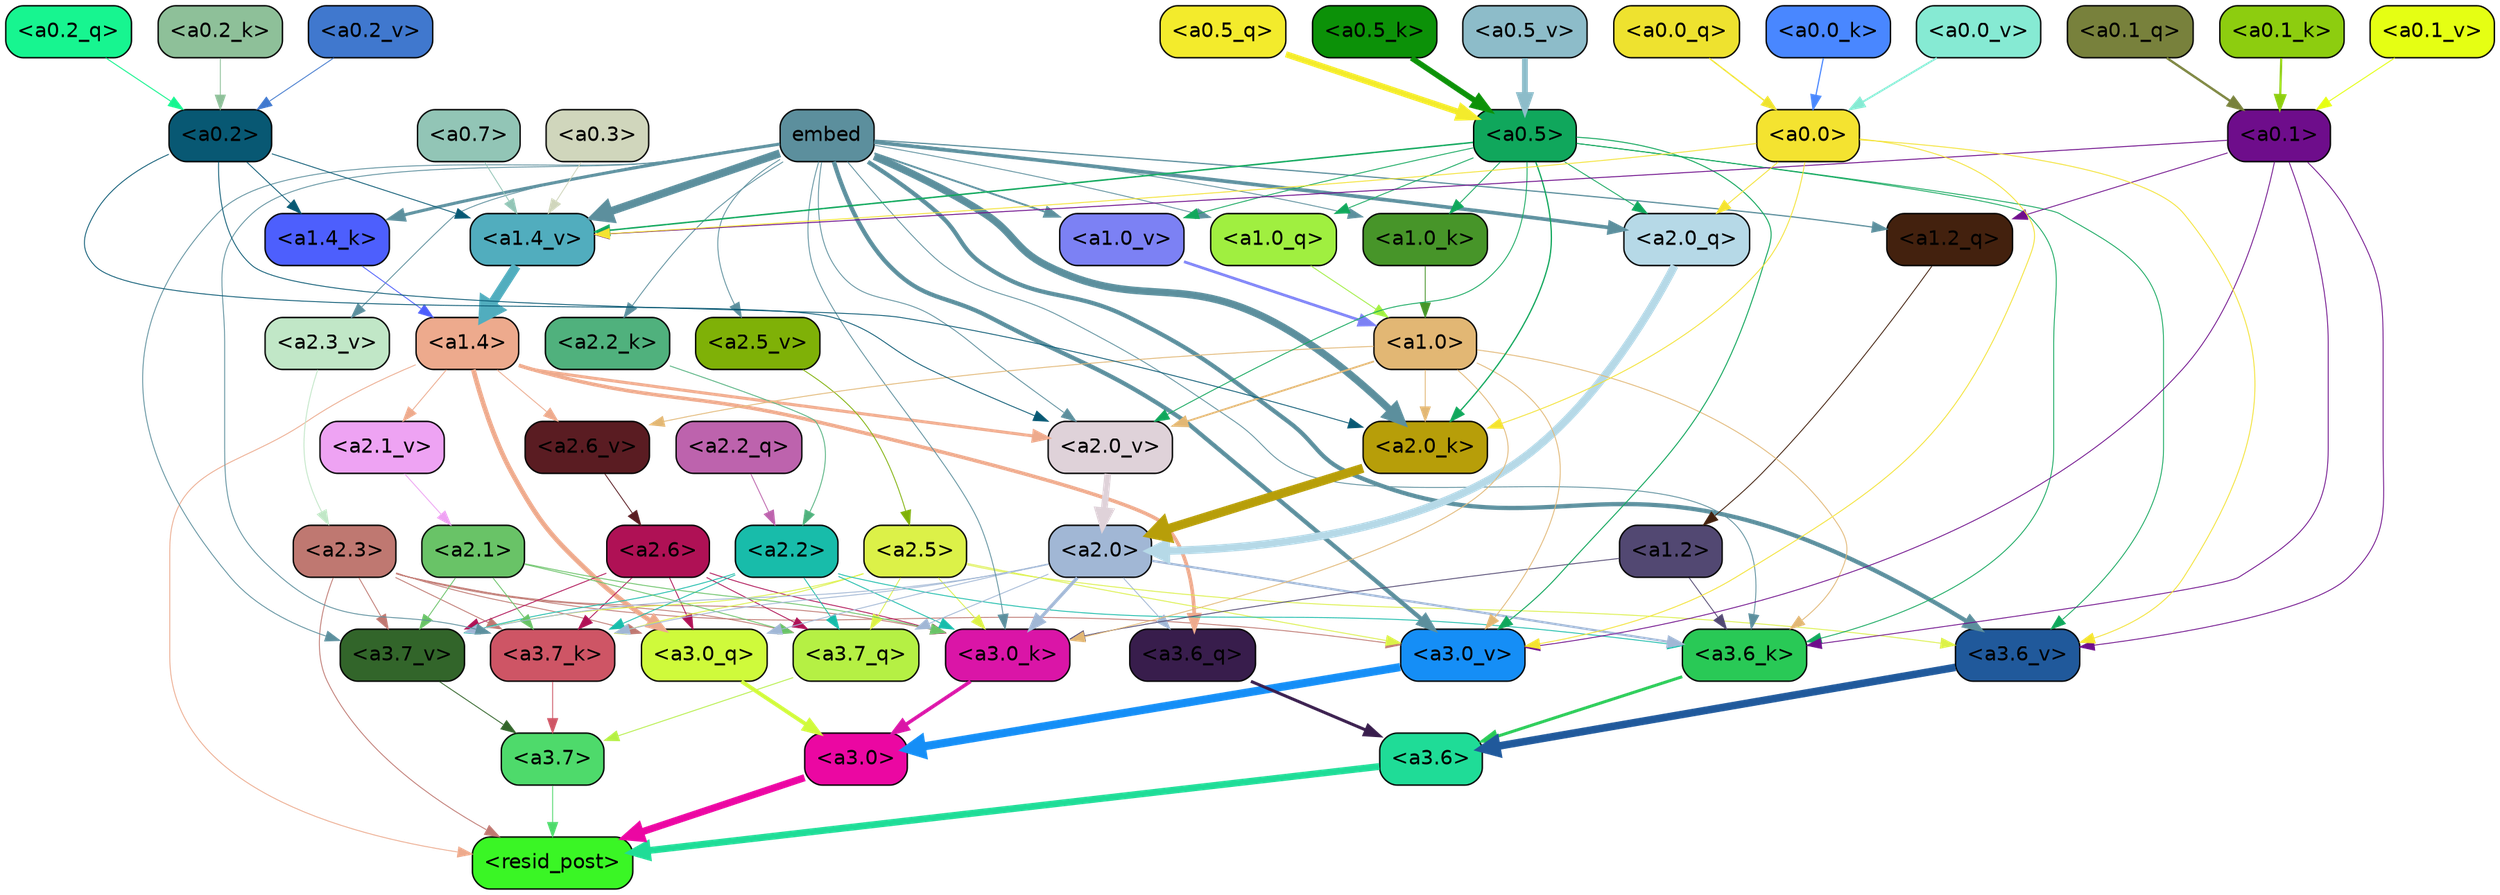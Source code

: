 strict digraph "" {
	graph [bgcolor=transparent,
		layout=dot,
		overlap=false,
		splines=true
	];
	"<a3.7>"	[color=black,
		fillcolor="#4eda6b",
		fontname=Helvetica,
		shape=box,
		style="filled, rounded"];
	"<resid_post>"	[color=black,
		fillcolor="#3af625",
		fontname=Helvetica,
		shape=box,
		style="filled, rounded"];
	"<a3.7>" -> "<resid_post>"	[color="#4eda6b",
		penwidth=0.6];
	"<a3.6>"	[color=black,
		fillcolor="#1fdc97",
		fontname=Helvetica,
		shape=box,
		style="filled, rounded"];
	"<a3.6>" -> "<resid_post>"	[color="#1fdc97",
		penwidth=4.753257989883423];
	"<a3.0>"	[color=black,
		fillcolor="#eb07a2",
		fontname=Helvetica,
		shape=box,
		style="filled, rounded"];
	"<a3.0>" -> "<resid_post>"	[color="#eb07a2",
		penwidth=4.90053927898407];
	"<a2.3>"	[color=black,
		fillcolor="#bf7871",
		fontname=Helvetica,
		shape=box,
		style="filled, rounded"];
	"<a2.3>" -> "<resid_post>"	[color="#bf7871",
		penwidth=0.6];
	"<a3.7_q>"	[color=black,
		fillcolor="#b5f044",
		fontname=Helvetica,
		shape=box,
		style="filled, rounded"];
	"<a2.3>" -> "<a3.7_q>"	[color="#bf7871",
		penwidth=0.6];
	"<a3.0_q>"	[color=black,
		fillcolor="#cffa3b",
		fontname=Helvetica,
		shape=box,
		style="filled, rounded"];
	"<a2.3>" -> "<a3.0_q>"	[color="#bf7871",
		penwidth=0.6];
	"<a3.7_k>"	[color=black,
		fillcolor="#ce5565",
		fontname=Helvetica,
		shape=box,
		style="filled, rounded"];
	"<a2.3>" -> "<a3.7_k>"	[color="#bf7871",
		penwidth=0.6];
	"<a3.0_k>"	[color=black,
		fillcolor="#da15a7",
		fontname=Helvetica,
		shape=box,
		style="filled, rounded"];
	"<a2.3>" -> "<a3.0_k>"	[color="#bf7871",
		penwidth=0.6];
	"<a3.7_v>"	[color=black,
		fillcolor="#32652a",
		fontname=Helvetica,
		shape=box,
		style="filled, rounded"];
	"<a2.3>" -> "<a3.7_v>"	[color="#bf7871",
		penwidth=0.6];
	"<a3.0_v>"	[color=black,
		fillcolor="#158ef6",
		fontname=Helvetica,
		shape=box,
		style="filled, rounded"];
	"<a2.3>" -> "<a3.0_v>"	[color="#bf7871",
		penwidth=0.6];
	"<a1.4>"	[color=black,
		fillcolor="#edaa8d",
		fontname=Helvetica,
		shape=box,
		style="filled, rounded"];
	"<a1.4>" -> "<resid_post>"	[color="#edaa8d",
		penwidth=0.6];
	"<a3.6_q>"	[color=black,
		fillcolor="#381d4c",
		fontname=Helvetica,
		shape=box,
		style="filled, rounded"];
	"<a1.4>" -> "<a3.6_q>"	[color="#edaa8d",
		penwidth=2.5149343013763428];
	"<a1.4>" -> "<a3.0_q>"	[color="#edaa8d",
		penwidth=3.2760138511657715];
	"<a2.6_v>"	[color=black,
		fillcolor="#5a1c22",
		fontname=Helvetica,
		shape=box,
		style="filled, rounded"];
	"<a1.4>" -> "<a2.6_v>"	[color="#edaa8d",
		penwidth=0.6];
	"<a2.1_v>"	[color=black,
		fillcolor="#eea3f3",
		fontname=Helvetica,
		shape=box,
		style="filled, rounded"];
	"<a1.4>" -> "<a2.1_v>"	[color="#edaa8d",
		penwidth=0.6];
	"<a2.0_v>"	[color=black,
		fillcolor="#dfd2d9",
		fontname=Helvetica,
		shape=box,
		style="filled, rounded"];
	"<a1.4>" -> "<a2.0_v>"	[color="#edaa8d",
		penwidth=2.0870713144540787];
	"<a3.7_q>" -> "<a3.7>"	[color="#b5f044",
		penwidth=0.6];
	"<a3.6_q>" -> "<a3.6>"	[color="#381d4c",
		penwidth=2.091020345687866];
	"<a3.0_q>" -> "<a3.0>"	[color="#cffa3b",
		penwidth=2.7421876192092896];
	"<a3.7_k>" -> "<a3.7>"	[color="#ce5565",
		penwidth=0.6];
	"<a3.6_k>"	[color=black,
		fillcolor="#29c956",
		fontname=Helvetica,
		shape=box,
		style="filled, rounded"];
	"<a3.6_k>" -> "<a3.6>"	[color="#29c956",
		penwidth=2.048597991466522];
	"<a3.0_k>" -> "<a3.0>"	[color="#da15a7",
		penwidth=2.476402521133423];
	"<a3.7_v>" -> "<a3.7>"	[color="#32652a",
		penwidth=0.6];
	"<a3.6_v>"	[color=black,
		fillcolor="#20599b",
		fontname=Helvetica,
		shape=box,
		style="filled, rounded"];
	"<a3.6_v>" -> "<a3.6>"	[color="#20599b",
		penwidth=5.2550448179244995];
	"<a3.0_v>" -> "<a3.0>"	[color="#158ef6",
		penwidth=5.652270674705505];
	"<a2.6>"	[color=black,
		fillcolor="#af1155",
		fontname=Helvetica,
		shape=box,
		style="filled, rounded"];
	"<a2.6>" -> "<a3.7_q>"	[color="#af1155",
		penwidth=0.6];
	"<a2.6>" -> "<a3.0_q>"	[color="#af1155",
		penwidth=0.6];
	"<a2.6>" -> "<a3.7_k>"	[color="#af1155",
		penwidth=0.6];
	"<a2.6>" -> "<a3.0_k>"	[color="#af1155",
		penwidth=0.6];
	"<a2.6>" -> "<a3.7_v>"	[color="#af1155",
		penwidth=0.6];
	"<a2.5>"	[color=black,
		fillcolor="#dcf148",
		fontname=Helvetica,
		shape=box,
		style="filled, rounded"];
	"<a2.5>" -> "<a3.7_q>"	[color="#dcf148",
		penwidth=0.6];
	"<a2.5>" -> "<a3.7_k>"	[color="#dcf148",
		penwidth=0.6];
	"<a2.5>" -> "<a3.0_k>"	[color="#dcf148",
		penwidth=0.6];
	"<a2.5>" -> "<a3.7_v>"	[color="#dcf148",
		penwidth=0.6];
	"<a2.5>" -> "<a3.6_v>"	[color="#dcf148",
		penwidth=0.6];
	"<a2.5>" -> "<a3.0_v>"	[color="#dcf148",
		penwidth=0.6];
	"<a2.2>"	[color=black,
		fillcolor="#18bcaa",
		fontname=Helvetica,
		shape=box,
		style="filled, rounded"];
	"<a2.2>" -> "<a3.7_q>"	[color="#18bcaa",
		penwidth=0.6];
	"<a2.2>" -> "<a3.7_k>"	[color="#18bcaa",
		penwidth=0.6];
	"<a2.2>" -> "<a3.6_k>"	[color="#18bcaa",
		penwidth=0.6];
	"<a2.2>" -> "<a3.0_k>"	[color="#18bcaa",
		penwidth=0.6];
	"<a2.2>" -> "<a3.7_v>"	[color="#18bcaa",
		penwidth=0.6];
	"<a2.1>"	[color=black,
		fillcolor="#69c367",
		fontname=Helvetica,
		shape=box,
		style="filled, rounded"];
	"<a2.1>" -> "<a3.7_q>"	[color="#69c367",
		penwidth=0.6];
	"<a2.1>" -> "<a3.7_k>"	[color="#69c367",
		penwidth=0.6];
	"<a2.1>" -> "<a3.0_k>"	[color="#69c367",
		penwidth=0.6];
	"<a2.1>" -> "<a3.7_v>"	[color="#69c367",
		penwidth=0.6];
	"<a2.0>"	[color=black,
		fillcolor="#a1b7d5",
		fontname=Helvetica,
		shape=box,
		style="filled, rounded"];
	"<a2.0>" -> "<a3.7_q>"	[color="#a1b7d5",
		penwidth=0.6];
	"<a2.0>" -> "<a3.6_q>"	[color="#a1b7d5",
		penwidth=0.6];
	"<a2.0>" -> "<a3.0_q>"	[color="#a1b7d5",
		penwidth=0.6];
	"<a2.0>" -> "<a3.7_k>"	[color="#a1b7d5",
		penwidth=0.6];
	"<a2.0>" -> "<a3.6_k>"	[color="#a1b7d5",
		penwidth=1.5290023684501648];
	"<a2.0>" -> "<a3.0_k>"	[color="#a1b7d5",
		penwidth=2.2635570764541626];
	"<a2.0>" -> "<a3.7_v>"	[color="#a1b7d5",
		penwidth=0.6];
	embed	[color=black,
		fillcolor="#5c8f9d",
		fontname=Helvetica,
		shape=box,
		style="filled, rounded"];
	embed -> "<a3.7_k>"	[color="#5c8f9d",
		penwidth=0.6];
	embed -> "<a3.6_k>"	[color="#5c8f9d",
		penwidth=0.6];
	embed -> "<a3.0_k>"	[color="#5c8f9d",
		penwidth=0.6];
	embed -> "<a3.7_v>"	[color="#5c8f9d",
		penwidth=0.6];
	embed -> "<a3.6_v>"	[color="#5c8f9d",
		penwidth=2.9556376338005066];
	embed -> "<a3.0_v>"	[color="#5c8f9d",
		penwidth=2.972973108291626];
	"<a2.0_q>"	[color=black,
		fillcolor="#b6d9e7",
		fontname=Helvetica,
		shape=box,
		style="filled, rounded"];
	embed -> "<a2.0_q>"	[color="#5c8f9d",
		penwidth=2.522909115999937];
	"<a2.2_k>"	[color=black,
		fillcolor="#50b17d",
		fontname=Helvetica,
		shape=box,
		style="filled, rounded"];
	embed -> "<a2.2_k>"	[color="#5c8f9d",
		penwidth=0.6];
	"<a2.0_k>"	[color=black,
		fillcolor="#b79e09",
		fontname=Helvetica,
		shape=box,
		style="filled, rounded"];
	embed -> "<a2.0_k>"	[color="#5c8f9d",
		penwidth=5.094568967819214];
	"<a2.5_v>"	[color=black,
		fillcolor="#7fb107",
		fontname=Helvetica,
		shape=box,
		style="filled, rounded"];
	embed -> "<a2.5_v>"	[color="#5c8f9d",
		penwidth=0.6];
	"<a2.3_v>"	[color=black,
		fillcolor="#c1e7c7",
		fontname=Helvetica,
		shape=box,
		style="filled, rounded"];
	embed -> "<a2.3_v>"	[color="#5c8f9d",
		penwidth=0.6];
	embed -> "<a2.0_v>"	[color="#5c8f9d",
		penwidth=0.6];
	"<a1.2_q>"	[color=black,
		fillcolor="#43210e",
		fontname=Helvetica,
		shape=box,
		style="filled, rounded"];
	embed -> "<a1.2_q>"	[color="#5c8f9d",
		penwidth=0.8520002365112305];
	"<a1.0_q>"	[color=black,
		fillcolor="#a0ef40",
		fontname=Helvetica,
		shape=box,
		style="filled, rounded"];
	embed -> "<a1.0_q>"	[color="#5c8f9d",
		penwidth=0.6];
	"<a1.4_k>"	[color=black,
		fillcolor="#4d5ffd",
		fontname=Helvetica,
		shape=box,
		style="filled, rounded"];
	embed -> "<a1.4_k>"	[color="#5c8f9d",
		penwidth=2.115079402923584];
	"<a1.0_k>"	[color=black,
		fillcolor="#479529",
		fontname=Helvetica,
		shape=box,
		style="filled, rounded"];
	embed -> "<a1.0_k>"	[color="#5c8f9d",
		penwidth=0.6];
	"<a1.4_v>"	[color=black,
		fillcolor="#51adbe",
		fontname=Helvetica,
		shape=box,
		style="filled, rounded"];
	embed -> "<a1.4_v>"	[color="#5c8f9d",
		penwidth=5.504090070724487];
	"<a1.0_v>"	[color=black,
		fillcolor="#7c81f4",
		fontname=Helvetica,
		shape=box,
		style="filled, rounded"];
	embed -> "<a1.0_v>"	[color="#5c8f9d",
		penwidth=1.2935692071914673];
	"<a1.2>"	[color=black,
		fillcolor="#524872",
		fontname=Helvetica,
		shape=box,
		style="filled, rounded"];
	"<a1.2>" -> "<a3.6_k>"	[color="#524872",
		penwidth=0.6];
	"<a1.2>" -> "<a3.0_k>"	[color="#524872",
		penwidth=0.6];
	"<a1.0>"	[color=black,
		fillcolor="#e2b774",
		fontname=Helvetica,
		shape=box,
		style="filled, rounded"];
	"<a1.0>" -> "<a3.6_k>"	[color="#e2b774",
		penwidth=0.6];
	"<a1.0>" -> "<a3.0_k>"	[color="#e2b774",
		penwidth=0.6];
	"<a1.0>" -> "<a3.0_v>"	[color="#e2b774",
		penwidth=0.6];
	"<a1.0>" -> "<a2.0_k>"	[color="#e2b774",
		penwidth=0.6];
	"<a1.0>" -> "<a2.6_v>"	[color="#e2b774",
		penwidth=0.6];
	"<a1.0>" -> "<a2.0_v>"	[color="#e2b774",
		penwidth=1.2152502536773682];
	"<a0.5>"	[color=black,
		fillcolor="#10a75c",
		fontname=Helvetica,
		shape=box,
		style="filled, rounded"];
	"<a0.5>" -> "<a3.6_k>"	[color="#10a75c",
		penwidth=0.6];
	"<a0.5>" -> "<a3.6_v>"	[color="#10a75c",
		penwidth=0.6];
	"<a0.5>" -> "<a3.0_v>"	[color="#10a75c",
		penwidth=0.6790935099124908];
	"<a0.5>" -> "<a2.0_q>"	[color="#10a75c",
		penwidth=0.6];
	"<a0.5>" -> "<a2.0_k>"	[color="#10a75c",
		penwidth=0.8835153579711914];
	"<a0.5>" -> "<a2.0_v>"	[color="#10a75c",
		penwidth=0.6];
	"<a0.5>" -> "<a1.0_q>"	[color="#10a75c",
		penwidth=0.6];
	"<a0.5>" -> "<a1.0_k>"	[color="#10a75c",
		penwidth=0.6];
	"<a0.5>" -> "<a1.4_v>"	[color="#10a75c",
		penwidth=1.022335171699524];
	"<a0.5>" -> "<a1.0_v>"	[color="#10a75c",
		penwidth=0.6];
	"<a0.1>"	[color=black,
		fillcolor="#6e0d8b",
		fontname=Helvetica,
		shape=box,
		style="filled, rounded"];
	"<a0.1>" -> "<a3.6_k>"	[color="#6e0d8b",
		penwidth=0.6];
	"<a0.1>" -> "<a3.6_v>"	[color="#6e0d8b",
		penwidth=0.6];
	"<a0.1>" -> "<a3.0_v>"	[color="#6e0d8b",
		penwidth=0.6];
	"<a0.1>" -> "<a1.2_q>"	[color="#6e0d8b",
		penwidth=0.6];
	"<a0.1>" -> "<a1.4_v>"	[color="#6e0d8b",
		penwidth=0.6438122987747192];
	"<a0.0>"	[color=black,
		fillcolor="#f4e330",
		fontname=Helvetica,
		shape=box,
		style="filled, rounded"];
	"<a0.0>" -> "<a3.6_v>"	[color="#f4e330",
		penwidth=0.6];
	"<a0.0>" -> "<a3.0_v>"	[color="#f4e330",
		penwidth=0.6];
	"<a0.0>" -> "<a2.0_q>"	[color="#f4e330",
		penwidth=0.6];
	"<a0.0>" -> "<a2.0_k>"	[color="#f4e330",
		penwidth=0.6];
	"<a0.0>" -> "<a1.4_v>"	[color="#f4e330",
		penwidth=0.6];
	"<a2.2_q>"	[color=black,
		fillcolor="#bd63ad",
		fontname=Helvetica,
		shape=box,
		style="filled, rounded"];
	"<a2.2_q>" -> "<a2.2>"	[color="#bd63ad",
		penwidth=0.6];
	"<a2.0_q>" -> "<a2.0>"	[color="#b6d9e7",
		penwidth=5.557696580886841];
	"<a2.2_k>" -> "<a2.2>"	[color="#50b17d",
		penwidth=0.6];
	"<a2.0_k>" -> "<a2.0>"	[color="#b79e09",
		penwidth=6.320472955703735];
	"<a2.6_v>" -> "<a2.6>"	[color="#5a1c22",
		penwidth=0.6];
	"<a2.5_v>" -> "<a2.5>"	[color="#7fb107",
		penwidth=0.6];
	"<a2.3_v>" -> "<a2.3>"	[color="#c1e7c7",
		penwidth=0.6];
	"<a2.1_v>" -> "<a2.1>"	[color="#eea3f3",
		penwidth=0.6];
	"<a2.0_v>" -> "<a2.0>"	[color="#dfd2d9",
		penwidth=4.611755967140198];
	"<a0.2>"	[color=black,
		fillcolor="#085873",
		fontname=Helvetica,
		shape=box,
		style="filled, rounded"];
	"<a0.2>" -> "<a2.0_k>"	[color="#085873",
		penwidth=0.6];
	"<a0.2>" -> "<a2.0_v>"	[color="#085873",
		penwidth=0.6];
	"<a0.2>" -> "<a1.4_k>"	[color="#085873",
		penwidth=0.6];
	"<a0.2>" -> "<a1.4_v>"	[color="#085873",
		penwidth=0.6];
	"<a1.2_q>" -> "<a1.2>"	[color="#43210e",
		penwidth=0.6145738363265991];
	"<a1.0_q>" -> "<a1.0>"	[color="#a0ef40",
		penwidth=0.6];
	"<a1.4_k>" -> "<a1.4>"	[color="#4d5ffd",
		penwidth=0.6];
	"<a1.0_k>" -> "<a1.0>"	[color="#479529",
		penwidth=0.6];
	"<a1.4_v>" -> "<a1.4>"	[color="#51adbe",
		penwidth=6.5241758823394775];
	"<a1.0_v>" -> "<a1.0>"	[color="#7c81f4",
		penwidth=1.8809151649475098];
	"<a0.7>"	[color=black,
		fillcolor="#92c5b6",
		fontname=Helvetica,
		shape=box,
		style="filled, rounded"];
	"<a0.7>" -> "<a1.4_v>"	[color="#92c5b6",
		penwidth=0.6];
	"<a0.3>"	[color=black,
		fillcolor="#d0d6bc",
		fontname=Helvetica,
		shape=box,
		style="filled, rounded"];
	"<a0.3>" -> "<a1.4_v>"	[color="#d0d6bc",
		penwidth=0.6];
	"<a0.5_q>"	[color=black,
		fillcolor="#f3eb2c",
		fontname=Helvetica,
		shape=box,
		style="filled, rounded"];
	"<a0.5_q>" -> "<a0.5>"	[color="#f3eb2c",
		penwidth=4.2370394468307495];
	"<a0.2_q>"	[color=black,
		fillcolor="#17f590",
		fontname=Helvetica,
		shape=box,
		style="filled, rounded"];
	"<a0.2_q>" -> "<a0.2>"	[color="#17f590",
		penwidth=0.6822714805603027];
	"<a0.1_q>"	[color=black,
		fillcolor="#78813c",
		fontname=Helvetica,
		shape=box,
		style="filled, rounded"];
	"<a0.1_q>" -> "<a0.1>"	[color="#78813c",
		penwidth=1.6176555156707764];
	"<a0.0_q>"	[color=black,
		fillcolor="#eee22f",
		fontname=Helvetica,
		shape=box,
		style="filled, rounded"];
	"<a0.0_q>" -> "<a0.0>"	[color="#eee22f",
		penwidth=0.9359095096588135];
	"<a0.5_k>"	[color=black,
		fillcolor="#0c9108",
		fontname=Helvetica,
		shape=box,
		style="filled, rounded"];
	"<a0.5_k>" -> "<a0.5>"	[color="#0c9108",
		penwidth=3.8599258065223694];
	"<a0.2_k>"	[color=black,
		fillcolor="#8ec099",
		fontname=Helvetica,
		shape=box,
		style="filled, rounded"];
	"<a0.2_k>" -> "<a0.2>"	[color="#8ec099",
		penwidth=0.6];
	"<a0.1_k>"	[color=black,
		fillcolor="#8dcd0f",
		fontname=Helvetica,
		shape=box,
		style="filled, rounded"];
	"<a0.1_k>" -> "<a0.1>"	[color="#8dcd0f",
		penwidth=1.5140717029571533];
	"<a0.0_k>"	[color=black,
		fillcolor="#4987ff",
		fontname=Helvetica,
		shape=box,
		style="filled, rounded"];
	"<a0.0_k>" -> "<a0.0>"	[color="#4987ff",
		penwidth=0.8258748054504395];
	"<a0.5_v>"	[color=black,
		fillcolor="#8dbcc9",
		fontname=Helvetica,
		shape=box,
		style="filled, rounded"];
	"<a0.5_v>" -> "<a0.5>"	[color="#8dbcc9",
		penwidth=4.0173709988594055];
	"<a0.2_v>"	[color=black,
		fillcolor="#4078ce",
		fontname=Helvetica,
		shape=box,
		style="filled, rounded"];
	"<a0.2_v>" -> "<a0.2>"	[color="#4078ce",
		penwidth=0.6];
	"<a0.1_v>"	[color=black,
		fillcolor="#e5ff13",
		fontname=Helvetica,
		shape=box,
		style="filled, rounded"];
	"<a0.1_v>" -> "<a0.1>"	[color="#e5ff13",
		penwidth=0.6690568923950195];
	"<a0.0_v>"	[color=black,
		fillcolor="#86ead3",
		fontname=Helvetica,
		shape=box,
		style="filled, rounded"];
	"<a0.0_v>" -> "<a0.0>"	[color="#86ead3",
		penwidth=1.2524418830871582];
}
